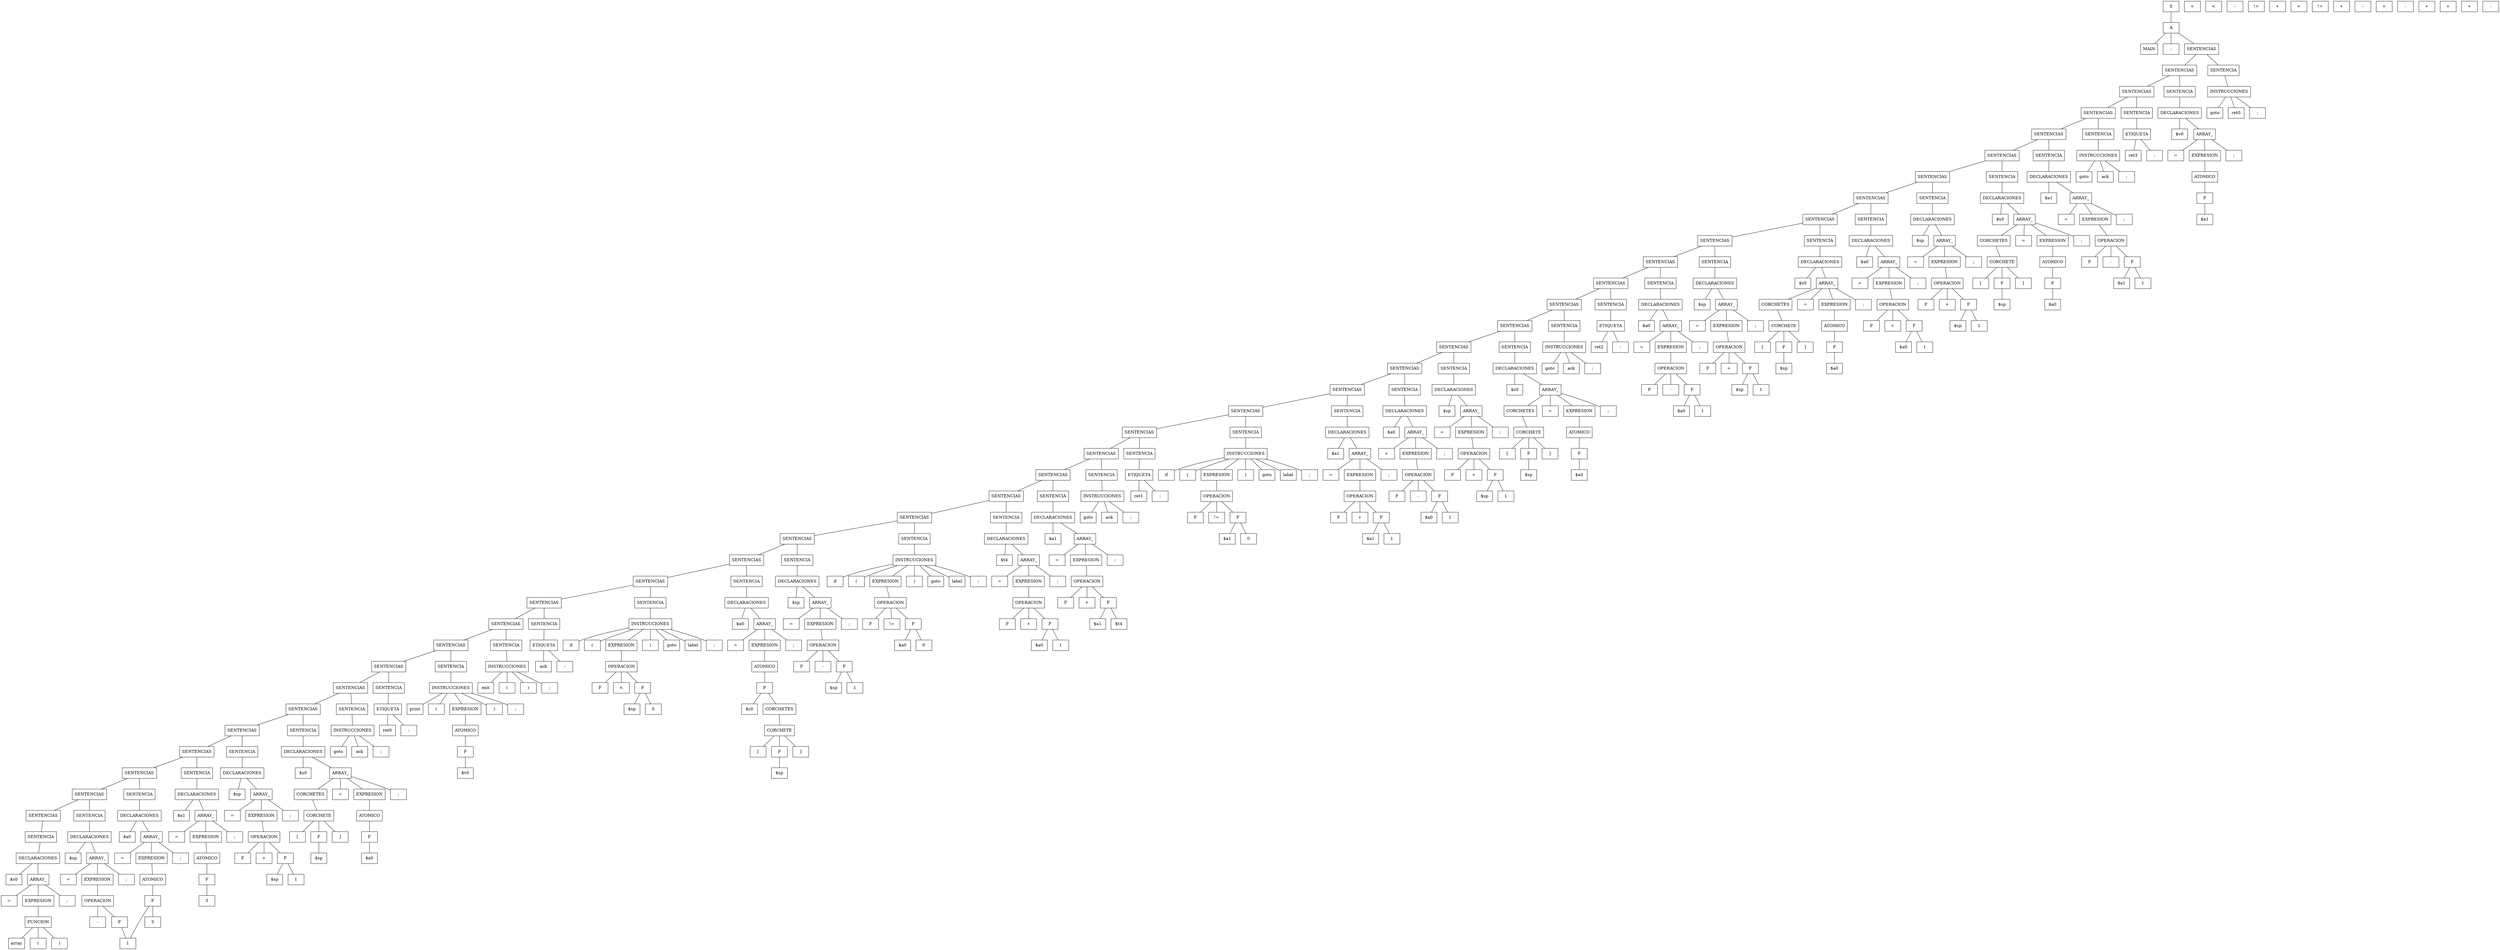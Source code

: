 graph ""{ node [shape=box];

n002;
n002 [label="array"] ;
n003;
n003 [label="("] ;
n004;
n004 [label=")"] ;
n005;
n005 [label="FUNCION"] ;
n005 -- n002;
n005 -- n003;
n005 -- n004;
n006 [label="="] ;
n007 [label="EXPRESION"] ;
n007 -- n005;
n008 [label=";"] ;
n0010 [label="$s0"] ;
n0011 [label="ARRAY_"] ;
n0011 -- n006;
n0011 -- n007;
n0011 -- n008;
n0013 [label="DECLARACIONES"] ;
n0013 -- n0010;
n0013 -- n0011;
n0015 [label="SENTENCIA"] ;
n0015 -- n0013;
n0016;
n0016 [label="1"] ;
n0017;
n0017 [label="-"] ;
n0018;
n0018 [label="F"] ;
n0018 -- n0016;
n0019;
n0019 [label="OPERACION"] ;
n0019 -- n0017;
n0019 -- n0018;
n0020 [label="="] ;
n0021 [label="EXPRESION"] ;
n0021 -- n0019;
n0022 [label=";"] ;
n0024 [label="$sp"] ;
n0025 [label="ARRAY_"] ;
n0025 -- n0020;
n0025 -- n0021;
n0025 -- n0022;
n0027 [label="DECLARACIONES"] ;
n0027 -- n0024;
n0027 -- n0025;
n0029 [label="SENTENCIAS"] ;
n0029 -- n0015;
n0030 [label="SENTENCIA"] ;
n0030 -- n0027;
n0031;
n0031 [label="3"] ;
n0032;
n0032 [label="F"] ;
n0032 -- n0016;
n0032 -- n0031;
n0033;
n0033 [label="ATOMICO"] ;
n0033 -- n0032;
n0034 [label="="] ;
n0035 [label="EXPRESION"] ;
n0035 -- n0033;
n0036 [label=";"] ;
n0038 [label="$a0"] ;
n0039 [label="ARRAY_"] ;
n0039 -- n0034;
n0039 -- n0035;
n0039 -- n0036;
n0041 [label="DECLARACIONES"] ;
n0041 -- n0038;
n0041 -- n0039;
n0043 [label="SENTENCIAS"] ;
n0043 -- n0029;
n0043 -- n0030;
n0044 [label="SENTENCIA"] ;
n0044 -- n0041;
n0045;
n0045 [label="3"] ;
n0046;
n0046 [label="F"] ;
n0046 -- n0045;
n0047;
n0047 [label="ATOMICO"] ;
n0047 -- n0046;
n0048 [label="="] ;
n0049 [label="EXPRESION"] ;
n0049 -- n0047;
n0050 [label=";"] ;
n0052 [label="$a1"] ;
n0053 [label="ARRAY_"] ;
n0053 -- n0048;
n0053 -- n0049;
n0053 -- n0050;
n0055 [label="DECLARACIONES"] ;
n0055 -- n0052;
n0055 -- n0053;
n0057 [label="SENTENCIAS"] ;
n0057 -- n0043;
n0057 -- n0044;
n0058 [label="SENTENCIA"] ;
n0058 -- n0055;
n0059;
n0059 [label="$sp"] ;
n0060;
n0060 [label="+"] ;
n0061;
n0061 [label="1"] ;
n0062 [label="F"] ;
n0063 [label="+"] ;
n0064 [label="F"] ;
n0064 -- n0059;
n0064 -- n0061;
n0065;
n0065 [label="OPERACION"] ;
n0065 -- n0062;
n0065 -- n0063;
n0065 -- n0064;
n0066 [label="="] ;
n0067 [label="EXPRESION"] ;
n0067 -- n0065;
n0068 [label=";"] ;
n0070 [label="$sp"] ;
n0071 [label="ARRAY_"] ;
n0071 -- n0066;
n0071 -- n0067;
n0071 -- n0068;
n0073 [label="DECLARACIONES"] ;
n0073 -- n0070;
n0073 -- n0071;
n0075 [label="SENTENCIAS"] ;
n0075 -- n0057;
n0075 -- n0058;
n0076 [label="SENTENCIA"] ;
n0076 -- n0073;
n0077;
n0077 [label="$sp"] ;
n0078;
n0078 [label="["] ;
n0079 [label="F"] ;
n0079 -- n0077;
n0080 [label="]"] ;
n0081 [label="CORCHETE"] ;
n0081 -- n0078;
n0081 -- n0079;
n0081 -- n0080;
n0082;
n0082 [label="$a0"] ;
n0083;
n0083 [label="F"] ;
n0083 -- n0082;
n0084;
n0084 [label="ATOMICO"] ;
n0084 -- n0083;
n0085 [label="CORCHETES"] ;
n0085 -- n0081;
n0086 [label="="] ;
n0087 [label="EXPRESION"] ;
n0087 -- n0084;
n0088 [label=";"] ;
n0089 [label="$s0"] ;
n0090 [label="ARRAY_"] ;
n0090 -- n0085;
n0090 -- n0086;
n0090 -- n0087;
n0090 -- n0088;
n0092 [label="DECLARACIONES"] ;
n0092 -- n0089;
n0092 -- n0090;
n0094 [label="SENTENCIAS"] ;
n0094 -- n0075;
n0094 -- n0076;
n0095 [label="SENTENCIA"] ;
n0095 -- n0092;
n0097 [label="goto"] ;
n0098 [label="ack"] ;
n0099 [label=";"] ;
n00100 [label="INSTRUCCIONES"] ;
n00100 -- n0097;
n00100 -- n0098;
n00100 -- n0099;
n00102 [label="SENTENCIAS"] ;
n00102 -- n0094;
n00102 -- n0095;
n00103 [label="SENTENCIA"] ;
n00103 -- n00100;
n00105 [label="ret0"] ;
n00106 [label=":"] ;
n00107 [label="ETIQUETA"] ;
n00107 -- n00105;
n00107 -- n00106;
n00109 [label="SENTENCIAS"] ;
n00109 -- n00102;
n00109 -- n00103;
n00110 [label="SENTENCIA"] ;
n00110 -- n00107;
n00111;
n00111 [label="$v0"] ;
n00112;
n00112 [label="F"] ;
n00112 -- n00111;
n00113;
n00113 [label="ATOMICO"] ;
n00113 -- n00112;
n00114 [label="print"] ;
n00115 [label="("] ;
n00116 [label="EXPRESION"] ;
n00117 [label=")"] ;
n00118 [label=";"] ;
n00116 -- n00113;
n00119 [label="INSTRUCCIONES"] ;
n00119 -- n00114;
n00119 -- n00115;
n00119 -- n00116;
n00119 -- n00117;
n00119 -- n00118;
n00121 [label="SENTENCIAS"] ;
n00121 -- n00109;
n00121 -- n00110;
n00122 [label="SENTENCIA"] ;
n00122 -- n00119;
n00124 [label="exit"] ;
n00125 [label="("] ;
n00126 [label=")"] ;
n00127 [label=";"] ;
n00128 [label="INSTRUCCIONES"] ;
n00128 -- n00124;
n00128 -- n00125;
n00128 -- n00126;
n00128 -- n00127;
n00130 [label="SENTENCIAS"] ;
n00130 -- n00121;
n00130 -- n00122;
n00131 [label="SENTENCIA"] ;
n00131 -- n00128;
n00133 [label="ack"] ;
n00134 [label=":"] ;
n00135 [label="ETIQUETA"] ;
n00135 -- n00133;
n00135 -- n00134;
n00137 [label="SENTENCIAS"] ;
n00137 -- n00130;
n00137 -- n00131;
n00138 [label="SENTENCIA"] ;
n00138 -- n00135;
n00139;
n00139 [label="$sp"] ;
n00140;
n00140 [label="<"] ;
n00141;
n00141 [label="0"] ;
n00142 [label="F"] ;
n00143 [label="<"] ;
n00144 [label="F"] ;
n00144 -- n00139;
n00144 -- n00141;
n00145;
n00145 [label="OPERACION"] ;
n00145 -- n00142;
n00145 -- n00143;
n00145 -- n00144;
n00146 [label="if"] ;
n00147 [label="("] ;
n00148 [label="EXPRESION"] ;
n00149 [label=")"] ;
n00150 [label="goto"] ;
n00151 [label="label"] ;
n00152 [label=";"] ;
n00148 -- n00145;
n00153 [label="INSTRUCCIONES"] ;
n00153 -- n00146;
n00153 -- n00147;
n00153 -- n00148;
n00153 -- n00149;
n00153 -- n00150;
n00153 -- n00151;
n00153 -- n00152;
n00155 [label="SENTENCIAS"] ;
n00155 -- n00137;
n00155 -- n00138;
n00156 [label="SENTENCIA"] ;
n00156 -- n00153;
n00157;
n00157 [label="$sp"] ;
n00158;
n00158 [label="["] ;
n00159 [label="F"] ;
n00159 -- n00157;
n00160 [label="]"] ;
n00161 [label="CORCHETE"] ;
n00161 -- n00158;
n00161 -- n00159;
n00161 -- n00160;
n00163 [label="$s0"] ;
n00164 [label="CORCHETES"] ;
n00164 -- n00161;
n00165;
n00165 [label="F"] ;
n00165 -- n00163;
n00165 -- n00164;
n00166;
n00166 [label="ATOMICO"] ;
n00166 -- n00165;
n00167 [label="="] ;
n00168 [label="EXPRESION"] ;
n00168 -- n00166;
n00169 [label=";"] ;
n00171 [label="$a0"] ;
n00172 [label="ARRAY_"] ;
n00172 -- n00167;
n00172 -- n00168;
n00172 -- n00169;
n00174 [label="DECLARACIONES"] ;
n00174 -- n00171;
n00174 -- n00172;
n00176 [label="SENTENCIAS"] ;
n00176 -- n00155;
n00176 -- n00156;
n00177 [label="SENTENCIA"] ;
n00177 -- n00174;
n00178;
n00178 [label="$sp"] ;
n00179;
n00179 [label="-"] ;
n00180;
n00180 [label="1"] ;
n00181 [label="F"] ;
n00182 [label="-"] ;
n00183 [label="F"] ;
n00183 -- n00178;
n00183 -- n00180;
n00184;
n00184 [label="OPERACION"] ;
n00184 -- n00181;
n00184 -- n00182;
n00184 -- n00183;
n00185 [label="="] ;
n00186 [label="EXPRESION"] ;
n00186 -- n00184;
n00187 [label=";"] ;
n00189 [label="$sp"] ;
n00190 [label="ARRAY_"] ;
n00190 -- n00185;
n00190 -- n00186;
n00190 -- n00187;
n00192 [label="DECLARACIONES"] ;
n00192 -- n00189;
n00192 -- n00190;
n00194 [label="SENTENCIAS"] ;
n00194 -- n00176;
n00194 -- n00177;
n00195 [label="SENTENCIA"] ;
n00195 -- n00192;
n00196;
n00196 [label="$a0"] ;
n00197;
n00197 [label="!="] ;
n00198;
n00198 [label="0"] ;
n00199 [label="F"] ;
n00200 [label="!="] ;
n00201 [label="F"] ;
n00201 -- n00196;
n00201 -- n00198;
n00202;
n00202 [label="OPERACION"] ;
n00202 -- n00199;
n00202 -- n00200;
n00202 -- n00201;
n00203 [label="if"] ;
n00204 [label="("] ;
n00205 [label="EXPRESION"] ;
n00206 [label=")"] ;
n00207 [label="goto"] ;
n00208 [label="label"] ;
n00209 [label=";"] ;
n00205 -- n00202;
n00210 [label="INSTRUCCIONES"] ;
n00210 -- n00203;
n00210 -- n00204;
n00210 -- n00205;
n00210 -- n00206;
n00210 -- n00207;
n00210 -- n00208;
n00210 -- n00209;
n00212 [label="SENTENCIAS"] ;
n00212 -- n00194;
n00212 -- n00195;
n00213 [label="SENTENCIA"] ;
n00213 -- n00210;
n00214;
n00214 [label="$a0"] ;
n00215;
n00215 [label="+"] ;
n00216;
n00216 [label="1"] ;
n00217 [label="F"] ;
n00218 [label="+"] ;
n00219 [label="F"] ;
n00219 -- n00214;
n00219 -- n00216;
n00220;
n00220 [label="OPERACION"] ;
n00220 -- n00217;
n00220 -- n00218;
n00220 -- n00219;
n00221 [label="="] ;
n00222 [label="EXPRESION"] ;
n00222 -- n00220;
n00223 [label=";"] ;
n00225 [label="$t4"] ;
n00226 [label="ARRAY_"] ;
n00226 -- n00221;
n00226 -- n00222;
n00226 -- n00223;
n00228 [label="DECLARACIONES"] ;
n00228 -- n00225;
n00228 -- n00226;
n00230 [label="SENTENCIAS"] ;
n00230 -- n00212;
n00230 -- n00213;
n00231 [label="SENTENCIA"] ;
n00231 -- n00228;
n00232;
n00232 [label="$a1"] ;
n00233;
n00233 [label="+"] ;
n00234;
n00234 [label="$t4"] ;
n00235 [label="F"] ;
n00236 [label="+"] ;
n00237 [label="F"] ;
n00237 -- n00232;
n00237 -- n00234;
n00238;
n00238 [label="OPERACION"] ;
n00238 -- n00235;
n00238 -- n00236;
n00238 -- n00237;
n00239 [label="="] ;
n00240 [label="EXPRESION"] ;
n00240 -- n00238;
n00241 [label=";"] ;
n00243 [label="$a1"] ;
n00244 [label="ARRAY_"] ;
n00244 -- n00239;
n00244 -- n00240;
n00244 -- n00241;
n00246 [label="DECLARACIONES"] ;
n00246 -- n00243;
n00246 -- n00244;
n00248 [label="SENTENCIAS"] ;
n00248 -- n00230;
n00248 -- n00231;
n00249 [label="SENTENCIA"] ;
n00249 -- n00246;
n00251 [label="goto"] ;
n00252 [label="ack"] ;
n00253 [label=";"] ;
n00254 [label="INSTRUCCIONES"] ;
n00254 -- n00251;
n00254 -- n00252;
n00254 -- n00253;
n00256 [label="SENTENCIAS"] ;
n00256 -- n00248;
n00256 -- n00249;
n00257 [label="SENTENCIA"] ;
n00257 -- n00254;
n00259 [label="ret1"] ;
n00260 [label=":"] ;
n00261 [label="ETIQUETA"] ;
n00261 -- n00259;
n00261 -- n00260;
n00263 [label="SENTENCIAS"] ;
n00263 -- n00256;
n00263 -- n00257;
n00264 [label="SENTENCIA"] ;
n00264 -- n00261;
n00265;
n00265 [label="$a1"] ;
n00266;
n00266 [label="!="] ;
n00267;
n00267 [label="0"] ;
n00268 [label="F"] ;
n00269 [label="!="] ;
n00270 [label="F"] ;
n00270 -- n00265;
n00270 -- n00267;
n00271;
n00271 [label="OPERACION"] ;
n00271 -- n00268;
n00271 -- n00269;
n00271 -- n00270;
n00272 [label="if"] ;
n00273 [label="("] ;
n00274 [label="EXPRESION"] ;
n00275 [label=")"] ;
n00276 [label="goto"] ;
n00277 [label="label"] ;
n00278 [label=";"] ;
n00274 -- n00271;
n00279 [label="INSTRUCCIONES"] ;
n00279 -- n00272;
n00279 -- n00273;
n00279 -- n00274;
n00279 -- n00275;
n00279 -- n00276;
n00279 -- n00277;
n00279 -- n00278;
n00281 [label="SENTENCIAS"] ;
n00281 -- n00263;
n00281 -- n00264;
n00282 [label="SENTENCIA"] ;
n00282 -- n00279;
n00283;
n00283 [label="$a1"] ;
n00284;
n00284 [label="+"] ;
n00285;
n00285 [label="1"] ;
n00286 [label="F"] ;
n00287 [label="+"] ;
n00288 [label="F"] ;
n00288 -- n00283;
n00288 -- n00285;
n00289;
n00289 [label="OPERACION"] ;
n00289 -- n00286;
n00289 -- n00287;
n00289 -- n00288;
n00290 [label="="] ;
n00291 [label="EXPRESION"] ;
n00291 -- n00289;
n00292 [label=";"] ;
n00294 [label="$a1"] ;
n00295 [label="ARRAY_"] ;
n00295 -- n00290;
n00295 -- n00291;
n00295 -- n00292;
n00297 [label="DECLARACIONES"] ;
n00297 -- n00294;
n00297 -- n00295;
n00299 [label="SENTENCIAS"] ;
n00299 -- n00281;
n00299 -- n00282;
n00300 [label="SENTENCIA"] ;
n00300 -- n00297;
n00301;
n00301 [label="$a0"] ;
n00302;
n00302 [label="-"] ;
n00303;
n00303 [label="1"] ;
n00304 [label="F"] ;
n00305 [label="-"] ;
n00306 [label="F"] ;
n00306 -- n00301;
n00306 -- n00303;
n00307;
n00307 [label="OPERACION"] ;
n00307 -- n00304;
n00307 -- n00305;
n00307 -- n00306;
n00308 [label="="] ;
n00309 [label="EXPRESION"] ;
n00309 -- n00307;
n00310 [label=";"] ;
n00312 [label="$a0"] ;
n00313 [label="ARRAY_"] ;
n00313 -- n00308;
n00313 -- n00309;
n00313 -- n00310;
n00315 [label="DECLARACIONES"] ;
n00315 -- n00312;
n00315 -- n00313;
n00317 [label="SENTENCIAS"] ;
n00317 -- n00299;
n00317 -- n00300;
n00318 [label="SENTENCIA"] ;
n00318 -- n00315;
n00319;
n00319 [label="$sp"] ;
n00320;
n00320 [label="+"] ;
n00321;
n00321 [label="1"] ;
n00322 [label="F"] ;
n00323 [label="+"] ;
n00324 [label="F"] ;
n00324 -- n00319;
n00324 -- n00321;
n00325;
n00325 [label="OPERACION"] ;
n00325 -- n00322;
n00325 -- n00323;
n00325 -- n00324;
n00326 [label="="] ;
n00327 [label="EXPRESION"] ;
n00327 -- n00325;
n00328 [label=";"] ;
n00330 [label="$sp"] ;
n00331 [label="ARRAY_"] ;
n00331 -- n00326;
n00331 -- n00327;
n00331 -- n00328;
n00333 [label="DECLARACIONES"] ;
n00333 -- n00330;
n00333 -- n00331;
n00335 [label="SENTENCIAS"] ;
n00335 -- n00317;
n00335 -- n00318;
n00336 [label="SENTENCIA"] ;
n00336 -- n00333;
n00337;
n00337 [label="$sp"] ;
n00338;
n00338 [label="["] ;
n00339 [label="F"] ;
n00339 -- n00337;
n00340 [label="]"] ;
n00341 [label="CORCHETE"] ;
n00341 -- n00338;
n00341 -- n00339;
n00341 -- n00340;
n00342;
n00342 [label="$a0"] ;
n00343;
n00343 [label="F"] ;
n00343 -- n00342;
n00344;
n00344 [label="ATOMICO"] ;
n00344 -- n00343;
n00345 [label="CORCHETES"] ;
n00345 -- n00341;
n00346 [label="="] ;
n00347 [label="EXPRESION"] ;
n00347 -- n00344;
n00348 [label=";"] ;
n00349 [label="$s0"] ;
n00350 [label="ARRAY_"] ;
n00350 -- n00345;
n00350 -- n00346;
n00350 -- n00347;
n00350 -- n00348;
n00352 [label="DECLARACIONES"] ;
n00352 -- n00349;
n00352 -- n00350;
n00354 [label="SENTENCIAS"] ;
n00354 -- n00335;
n00354 -- n00336;
n00355 [label="SENTENCIA"] ;
n00355 -- n00352;
n00357 [label="goto"] ;
n00358 [label="ack"] ;
n00359 [label=";"] ;
n00360 [label="INSTRUCCIONES"] ;
n00360 -- n00357;
n00360 -- n00358;
n00360 -- n00359;
n00362 [label="SENTENCIAS"] ;
n00362 -- n00354;
n00362 -- n00355;
n00363 [label="SENTENCIA"] ;
n00363 -- n00360;
n00365 [label="ret2"] ;
n00366 [label=":"] ;
n00367 [label="ETIQUETA"] ;
n00367 -- n00365;
n00367 -- n00366;
n00369 [label="SENTENCIAS"] ;
n00369 -- n00362;
n00369 -- n00363;
n00370 [label="SENTENCIA"] ;
n00370 -- n00367;
n00371;
n00371 [label="$a0"] ;
n00372;
n00372 [label="-"] ;
n00373;
n00373 [label="1"] ;
n00374 [label="F"] ;
n00375 [label="-"] ;
n00376 [label="F"] ;
n00376 -- n00371;
n00376 -- n00373;
n00377;
n00377 [label="OPERACION"] ;
n00377 -- n00374;
n00377 -- n00375;
n00377 -- n00376;
n00378 [label="="] ;
n00379 [label="EXPRESION"] ;
n00379 -- n00377;
n00380 [label=";"] ;
n00382 [label="$a0"] ;
n00383 [label="ARRAY_"] ;
n00383 -- n00378;
n00383 -- n00379;
n00383 -- n00380;
n00385 [label="DECLARACIONES"] ;
n00385 -- n00382;
n00385 -- n00383;
n00387 [label="SENTENCIAS"] ;
n00387 -- n00369;
n00387 -- n00370;
n00388 [label="SENTENCIA"] ;
n00388 -- n00385;
n00389;
n00389 [label="$sp"] ;
n00390;
n00390 [label="+"] ;
n00391;
n00391 [label="1"] ;
n00392 [label="F"] ;
n00393 [label="+"] ;
n00394 [label="F"] ;
n00394 -- n00389;
n00394 -- n00391;
n00395;
n00395 [label="OPERACION"] ;
n00395 -- n00392;
n00395 -- n00393;
n00395 -- n00394;
n00396 [label="="] ;
n00397 [label="EXPRESION"] ;
n00397 -- n00395;
n00398 [label=";"] ;
n00400 [label="$sp"] ;
n00401 [label="ARRAY_"] ;
n00401 -- n00396;
n00401 -- n00397;
n00401 -- n00398;
n00403 [label="DECLARACIONES"] ;
n00403 -- n00400;
n00403 -- n00401;
n00405 [label="SENTENCIAS"] ;
n00405 -- n00387;
n00405 -- n00388;
n00406 [label="SENTENCIA"] ;
n00406 -- n00403;
n00407;
n00407 [label="$sp"] ;
n00408;
n00408 [label="["] ;
n00409 [label="F"] ;
n00409 -- n00407;
n00410 [label="]"] ;
n00411 [label="CORCHETE"] ;
n00411 -- n00408;
n00411 -- n00409;
n00411 -- n00410;
n00412;
n00412 [label="$a0"] ;
n00413;
n00413 [label="F"] ;
n00413 -- n00412;
n00414;
n00414 [label="ATOMICO"] ;
n00414 -- n00413;
n00415 [label="CORCHETES"] ;
n00415 -- n00411;
n00416 [label="="] ;
n00417 [label="EXPRESION"] ;
n00417 -- n00414;
n00418 [label=";"] ;
n00419 [label="$s0"] ;
n00420 [label="ARRAY_"] ;
n00420 -- n00415;
n00420 -- n00416;
n00420 -- n00417;
n00420 -- n00418;
n00422 [label="DECLARACIONES"] ;
n00422 -- n00419;
n00422 -- n00420;
n00424 [label="SENTENCIAS"] ;
n00424 -- n00405;
n00424 -- n00406;
n00425 [label="SENTENCIA"] ;
n00425 -- n00422;
n00426;
n00426 [label="$a0"] ;
n00427;
n00427 [label="+"] ;
n00428;
n00428 [label="1"] ;
n00429 [label="F"] ;
n00430 [label="+"] ;
n00431 [label="F"] ;
n00431 -- n00426;
n00431 -- n00428;
n00432;
n00432 [label="OPERACION"] ;
n00432 -- n00429;
n00432 -- n00430;
n00432 -- n00431;
n00433 [label="="] ;
n00434 [label="EXPRESION"] ;
n00434 -- n00432;
n00435 [label=";"] ;
n00437 [label="$a0"] ;
n00438 [label="ARRAY_"] ;
n00438 -- n00433;
n00438 -- n00434;
n00438 -- n00435;
n00440 [label="DECLARACIONES"] ;
n00440 -- n00437;
n00440 -- n00438;
n00442 [label="SENTENCIAS"] ;
n00442 -- n00424;
n00442 -- n00425;
n00443 [label="SENTENCIA"] ;
n00443 -- n00440;
n00444;
n00444 [label="$sp"] ;
n00445;
n00445 [label="+"] ;
n00446;
n00446 [label="1"] ;
n00447 [label="F"] ;
n00448 [label="+"] ;
n00449 [label="F"] ;
n00449 -- n00444;
n00449 -- n00446;
n00450;
n00450 [label="OPERACION"] ;
n00450 -- n00447;
n00450 -- n00448;
n00450 -- n00449;
n00451 [label="="] ;
n00452 [label="EXPRESION"] ;
n00452 -- n00450;
n00453 [label=";"] ;
n00455 [label="$sp"] ;
n00456 [label="ARRAY_"] ;
n00456 -- n00451;
n00456 -- n00452;
n00456 -- n00453;
n00458 [label="DECLARACIONES"] ;
n00458 -- n00455;
n00458 -- n00456;
n00460 [label="SENTENCIAS"] ;
n00460 -- n00442;
n00460 -- n00443;
n00461 [label="SENTENCIA"] ;
n00461 -- n00458;
n00462;
n00462 [label="$sp"] ;
n00463;
n00463 [label="["] ;
n00464 [label="F"] ;
n00464 -- n00462;
n00465 [label="]"] ;
n00466 [label="CORCHETE"] ;
n00466 -- n00463;
n00466 -- n00464;
n00466 -- n00465;
n00467;
n00467 [label="$a0"] ;
n00468;
n00468 [label="F"] ;
n00468 -- n00467;
n00469;
n00469 [label="ATOMICO"] ;
n00469 -- n00468;
n00470 [label="CORCHETES"] ;
n00470 -- n00466;
n00471 [label="="] ;
n00472 [label="EXPRESION"] ;
n00472 -- n00469;
n00473 [label=";"] ;
n00474 [label="$s0"] ;
n00475 [label="ARRAY_"] ;
n00475 -- n00470;
n00475 -- n00471;
n00475 -- n00472;
n00475 -- n00473;
n00477 [label="DECLARACIONES"] ;
n00477 -- n00474;
n00477 -- n00475;
n00479 [label="SENTENCIAS"] ;
n00479 -- n00460;
n00479 -- n00461;
n00480 [label="SENTENCIA"] ;
n00480 -- n00477;
n00481;
n00481 [label="$a1"] ;
n00482;
n00482 [label="-"] ;
n00483;
n00483 [label="1"] ;
n00484 [label="F"] ;
n00485 [label="-"] ;
n00486 [label="F"] ;
n00486 -- n00481;
n00486 -- n00483;
n00487;
n00487 [label="OPERACION"] ;
n00487 -- n00484;
n00487 -- n00485;
n00487 -- n00486;
n00488 [label="="] ;
n00489 [label="EXPRESION"] ;
n00489 -- n00487;
n00490 [label=";"] ;
n00492 [label="$a1"] ;
n00493 [label="ARRAY_"] ;
n00493 -- n00488;
n00493 -- n00489;
n00493 -- n00490;
n00495 [label="DECLARACIONES"] ;
n00495 -- n00492;
n00495 -- n00493;
n00497 [label="SENTENCIAS"] ;
n00497 -- n00479;
n00497 -- n00480;
n00498 [label="SENTENCIA"] ;
n00498 -- n00495;
n00500 [label="goto"] ;
n00501 [label="ack"] ;
n00502 [label=";"] ;
n00503 [label="INSTRUCCIONES"] ;
n00503 -- n00500;
n00503 -- n00501;
n00503 -- n00502;
n00505 [label="SENTENCIAS"] ;
n00505 -- n00497;
n00505 -- n00498;
n00506 [label="SENTENCIA"] ;
n00506 -- n00503;
n00508 [label="ret3"] ;
n00509 [label=":"] ;
n00510 [label="ETIQUETA"] ;
n00510 -- n00508;
n00510 -- n00509;
n00512 [label="SENTENCIAS"] ;
n00512 -- n00505;
n00512 -- n00506;
n00513 [label="SENTENCIA"] ;
n00513 -- n00510;
n00514;
n00514 [label="$a1"] ;
n00515;
n00515 [label="F"] ;
n00515 -- n00514;
n00516;
n00516 [label="ATOMICO"] ;
n00516 -- n00515;
n00517 [label="="] ;
n00518 [label="EXPRESION"] ;
n00518 -- n00516;
n00519 [label=";"] ;
n00521 [label="$v0"] ;
n00522 [label="ARRAY_"] ;
n00522 -- n00517;
n00522 -- n00518;
n00522 -- n00519;
n00524 [label="DECLARACIONES"] ;
n00524 -- n00521;
n00524 -- n00522;
n00526 [label="SENTENCIAS"] ;
n00526 -- n00512;
n00526 -- n00513;
n00527 [label="SENTENCIA"] ;
n00527 -- n00524;
n00529 [label="goto"] ;
n00530 [label="ret0"] ;
n00531 [label=";"] ;
n00532 [label="INSTRUCCIONES"] ;
n00532 -- n00529;
n00532 -- n00530;
n00532 -- n00531;
n00534 [label="SENTENCIAS"] ;
n00534 -- n00526;
n00534 -- n00527;
n00535 [label="SENTENCIA"] ;
n00535 -- n00532;
n00537 [label="MAIN"] ;
n00538 [label=":"] ;
n00539 [label="SENTENCIAS"] ;
n00539 -- n00534;
n00539 -- n00535;
n00540 [label="A"] ;
n00540 -- n00537;
n00540 -- n00538;
n00540 -- n00539;
n00541 [label="S"] ;
n00541 -- n00540;
}